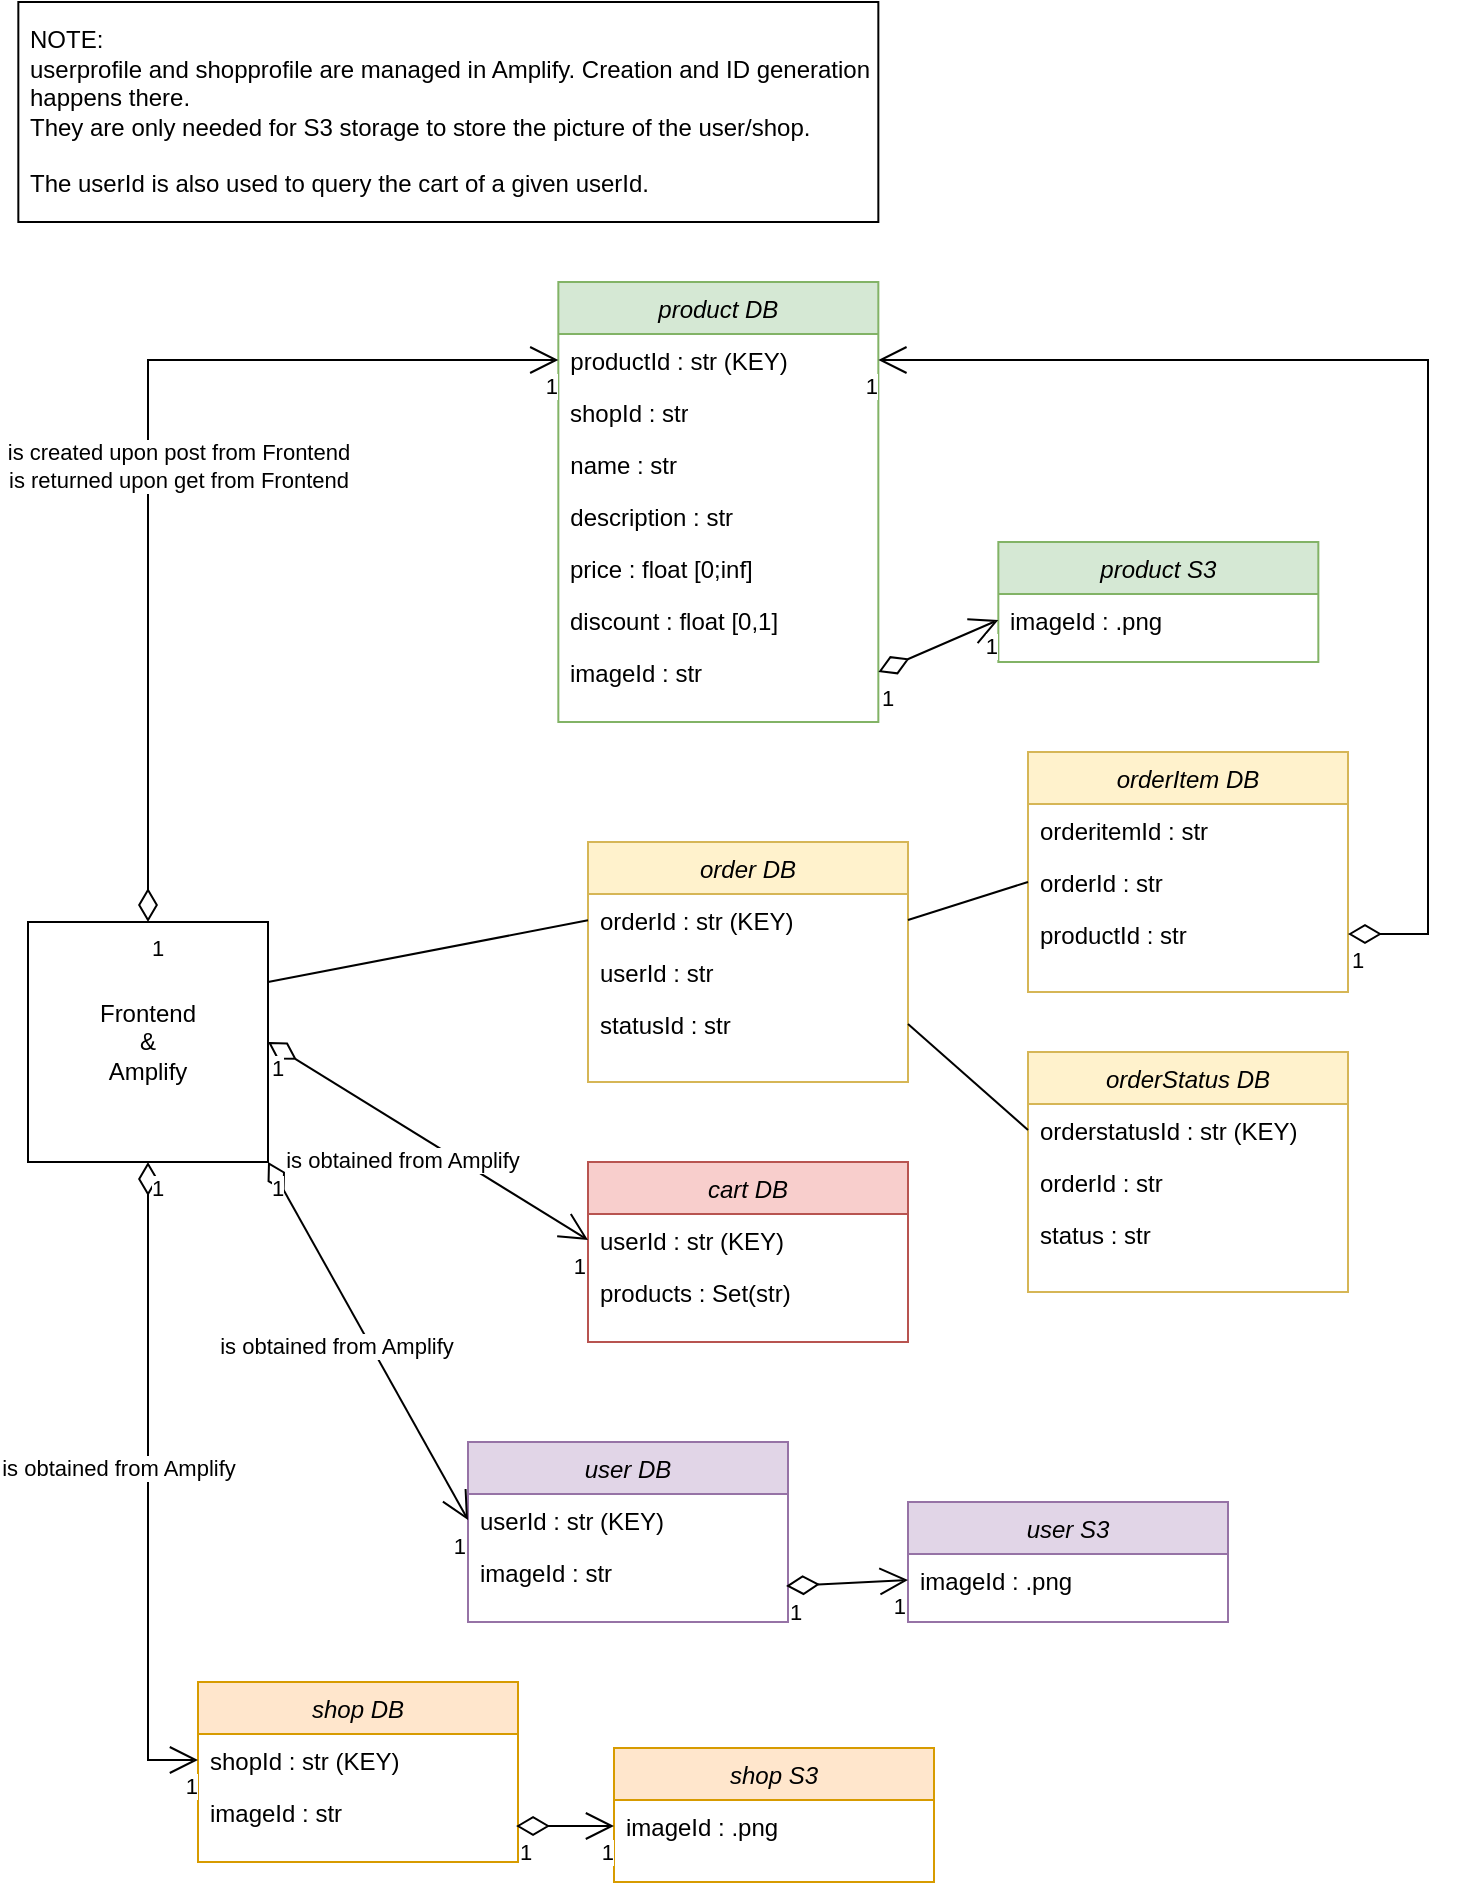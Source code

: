 <mxfile version="21.0.6" type="github">
  <diagram id="C5RBs43oDa-KdzZeNtuy" name="Page-1">
    <mxGraphModel dx="2074" dy="1514" grid="1" gridSize="15" guides="1" tooltips="1" connect="1" arrows="1" fold="1" page="0" pageScale="1" pageWidth="827" pageHeight="1169" math="0" shadow="0">
      <root>
        <mxCell id="WIyWlLk6GJQsqaUBKTNV-0" />
        <mxCell id="WIyWlLk6GJQsqaUBKTNV-1" parent="WIyWlLk6GJQsqaUBKTNV-0" />
        <mxCell id="zkfFHV4jXpPFQw0GAbJ--0" value="product DB" style="swimlane;fontStyle=2;align=center;verticalAlign=top;childLayout=stackLayout;horizontal=1;startSize=26;horizontalStack=0;resizeParent=1;resizeLast=0;collapsible=1;marginBottom=0;rounded=0;shadow=0;strokeWidth=1;fillColor=#d5e8d4;strokeColor=#82b366;" parent="WIyWlLk6GJQsqaUBKTNV-1" vertex="1">
          <mxGeometry x="375.17" y="20" width="160" height="220" as="geometry">
            <mxRectangle x="220" y="120" width="160" height="26" as="alternateBounds" />
          </mxGeometry>
        </mxCell>
        <mxCell id="zkfFHV4jXpPFQw0GAbJ--1" value="productId : str (KEY)" style="text;align=left;verticalAlign=top;spacingLeft=4;spacingRight=4;overflow=hidden;rotatable=0;points=[[0,0.5],[1,0.5]];portConstraint=eastwest;" parent="zkfFHV4jXpPFQw0GAbJ--0" vertex="1">
          <mxGeometry y="26" width="160" height="26" as="geometry" />
        </mxCell>
        <mxCell id="sywLWxaGSmSzc85R-Umz-79" value="shopId : str" style="text;strokeColor=none;fillColor=none;align=left;verticalAlign=top;spacingLeft=4;spacingRight=4;overflow=hidden;rotatable=0;points=[[0,0.5],[1,0.5]];portConstraint=eastwest;whiteSpace=wrap;html=1;" vertex="1" parent="zkfFHV4jXpPFQw0GAbJ--0">
          <mxGeometry y="52" width="160" height="26" as="geometry" />
        </mxCell>
        <mxCell id="zkfFHV4jXpPFQw0GAbJ--2" value="name : str" style="text;align=left;verticalAlign=top;spacingLeft=4;spacingRight=4;overflow=hidden;rotatable=0;points=[[0,0.5],[1,0.5]];portConstraint=eastwest;rounded=0;shadow=0;html=0;" parent="zkfFHV4jXpPFQw0GAbJ--0" vertex="1">
          <mxGeometry y="78" width="160" height="26" as="geometry" />
        </mxCell>
        <mxCell id="zkfFHV4jXpPFQw0GAbJ--3" value="description : str" style="text;align=left;verticalAlign=top;spacingLeft=4;spacingRight=4;overflow=hidden;rotatable=0;points=[[0,0.5],[1,0.5]];portConstraint=eastwest;rounded=0;shadow=0;html=0;" parent="zkfFHV4jXpPFQw0GAbJ--0" vertex="1">
          <mxGeometry y="104" width="160" height="26" as="geometry" />
        </mxCell>
        <mxCell id="sywLWxaGSmSzc85R-Umz-3" value="price : float [0;inf]" style="text;strokeColor=none;fillColor=none;align=left;verticalAlign=top;spacingLeft=4;spacingRight=4;overflow=hidden;rotatable=0;points=[[0,0.5],[1,0.5]];portConstraint=eastwest;whiteSpace=wrap;html=1;" vertex="1" parent="zkfFHV4jXpPFQw0GAbJ--0">
          <mxGeometry y="130" width="160" height="26" as="geometry" />
        </mxCell>
        <mxCell id="sywLWxaGSmSzc85R-Umz-4" value="discount : float [0,1]" style="text;strokeColor=none;fillColor=none;align=left;verticalAlign=top;spacingLeft=4;spacingRight=4;overflow=hidden;rotatable=0;points=[[0,0.5],[1,0.5]];portConstraint=eastwest;whiteSpace=wrap;html=1;" vertex="1" parent="zkfFHV4jXpPFQw0GAbJ--0">
          <mxGeometry y="156" width="160" height="26" as="geometry" />
        </mxCell>
        <mxCell id="sywLWxaGSmSzc85R-Umz-5" value="imageId : str" style="text;strokeColor=none;fillColor=none;align=left;verticalAlign=top;spacingLeft=4;spacingRight=4;overflow=hidden;rotatable=0;points=[[0,0.5],[1,0.5]];portConstraint=eastwest;whiteSpace=wrap;html=1;" vertex="1" parent="zkfFHV4jXpPFQw0GAbJ--0">
          <mxGeometry y="182" width="160" height="26" as="geometry" />
        </mxCell>
        <mxCell id="c2cddBrIJrTPe6UJx0Hl-6" value="Frontend&lt;br&gt;&amp;amp;&lt;br&gt;Amplify" style="whiteSpace=wrap;html=1;aspect=fixed;" parent="WIyWlLk6GJQsqaUBKTNV-1" vertex="1">
          <mxGeometry x="110" y="340" width="120" height="120" as="geometry" />
        </mxCell>
        <mxCell id="sywLWxaGSmSzc85R-Umz-12" value="product S3" style="swimlane;fontStyle=2;align=center;verticalAlign=top;childLayout=stackLayout;horizontal=1;startSize=26;horizontalStack=0;resizeParent=1;resizeLast=0;collapsible=1;marginBottom=0;rounded=0;shadow=0;strokeWidth=1;fillColor=#d5e8d4;strokeColor=#82b366;" vertex="1" parent="WIyWlLk6GJQsqaUBKTNV-1">
          <mxGeometry x="595.17" y="150" width="160" height="60" as="geometry">
            <mxRectangle x="220" y="120" width="160" height="26" as="alternateBounds" />
          </mxGeometry>
        </mxCell>
        <mxCell id="sywLWxaGSmSzc85R-Umz-18" value="imageId : .png" style="text;strokeColor=none;fillColor=none;align=left;verticalAlign=top;spacingLeft=4;spacingRight=4;overflow=hidden;rotatable=0;points=[[0,0.5],[1,0.5]];portConstraint=eastwest;whiteSpace=wrap;html=1;" vertex="1" parent="sywLWxaGSmSzc85R-Umz-12">
          <mxGeometry y="26" width="160" height="26" as="geometry" />
        </mxCell>
        <mxCell id="sywLWxaGSmSzc85R-Umz-19" value="" style="endArrow=open;html=1;endSize=12;startArrow=diamondThin;startSize=14;startFill=0;rounded=0;exitX=1;exitY=0.5;exitDx=0;exitDy=0;entryX=0;entryY=0.5;entryDx=0;entryDy=0;" edge="1" parent="WIyWlLk6GJQsqaUBKTNV-1" source="sywLWxaGSmSzc85R-Umz-5" target="sywLWxaGSmSzc85R-Umz-18">
          <mxGeometry x="-0.06" y="-15" relative="1" as="geometry">
            <mxPoint x="465.17" y="430" as="sourcePoint" />
            <mxPoint x="625.17" y="430" as="targetPoint" />
            <mxPoint as="offset" />
          </mxGeometry>
        </mxCell>
        <mxCell id="sywLWxaGSmSzc85R-Umz-20" value="1" style="edgeLabel;resizable=0;html=1;align=left;verticalAlign=top;" connectable="0" vertex="1" parent="sywLWxaGSmSzc85R-Umz-19">
          <mxGeometry x="-1" relative="1" as="geometry" />
        </mxCell>
        <mxCell id="sywLWxaGSmSzc85R-Umz-21" value="1" style="edgeLabel;resizable=0;html=1;align=right;verticalAlign=top;" connectable="0" vertex="1" parent="sywLWxaGSmSzc85R-Umz-19">
          <mxGeometry x="1" relative="1" as="geometry" />
        </mxCell>
        <mxCell id="sywLWxaGSmSzc85R-Umz-22" value="cart DB" style="swimlane;fontStyle=2;align=center;verticalAlign=top;childLayout=stackLayout;horizontal=1;startSize=26;horizontalStack=0;resizeParent=1;resizeLast=0;collapsible=1;marginBottom=0;rounded=0;shadow=0;strokeWidth=1;fillColor=#f8cecc;strokeColor=#b85450;" vertex="1" parent="WIyWlLk6GJQsqaUBKTNV-1">
          <mxGeometry x="390" y="460" width="160" height="90" as="geometry">
            <mxRectangle x="220" y="120" width="160" height="26" as="alternateBounds" />
          </mxGeometry>
        </mxCell>
        <mxCell id="sywLWxaGSmSzc85R-Umz-23" value="userId : str (KEY)" style="text;align=left;verticalAlign=top;spacingLeft=4;spacingRight=4;overflow=hidden;rotatable=0;points=[[0,0.5],[1,0.5]];portConstraint=eastwest;" vertex="1" parent="sywLWxaGSmSzc85R-Umz-22">
          <mxGeometry y="26" width="160" height="26" as="geometry" />
        </mxCell>
        <mxCell id="sywLWxaGSmSzc85R-Umz-28" value="products : Set(str)" style="text;strokeColor=none;fillColor=none;align=left;verticalAlign=top;spacingLeft=4;spacingRight=4;overflow=hidden;rotatable=0;points=[[0,0.5],[1,0.5]];portConstraint=eastwest;whiteSpace=wrap;html=1;" vertex="1" parent="sywLWxaGSmSzc85R-Umz-22">
          <mxGeometry y="52" width="160" height="26" as="geometry" />
        </mxCell>
        <mxCell id="sywLWxaGSmSzc85R-Umz-36" value="is obtained from Amplify" style="endArrow=open;html=1;endSize=12;startArrow=diamondThin;startSize=14;startFill=0;rounded=0;exitX=1;exitY=0.5;exitDx=0;exitDy=0;entryX=0;entryY=0.5;entryDx=0;entryDy=0;" edge="1" parent="WIyWlLk6GJQsqaUBKTNV-1" source="c2cddBrIJrTPe6UJx0Hl-6" target="sywLWxaGSmSzc85R-Umz-23">
          <mxGeometry x="-0.06" y="-15" relative="1" as="geometry">
            <mxPoint x="390" y="299" as="sourcePoint" />
            <mxPoint x="460" y="169" as="targetPoint" />
            <mxPoint as="offset" />
          </mxGeometry>
        </mxCell>
        <mxCell id="sywLWxaGSmSzc85R-Umz-37" value="1" style="edgeLabel;resizable=0;html=1;align=left;verticalAlign=top;" connectable="0" vertex="1" parent="sywLWxaGSmSzc85R-Umz-36">
          <mxGeometry x="-1" relative="1" as="geometry" />
        </mxCell>
        <mxCell id="sywLWxaGSmSzc85R-Umz-38" value="1" style="edgeLabel;resizable=0;html=1;align=right;verticalAlign=top;" connectable="0" vertex="1" parent="sywLWxaGSmSzc85R-Umz-36">
          <mxGeometry x="1" relative="1" as="geometry" />
        </mxCell>
        <mxCell id="sywLWxaGSmSzc85R-Umz-43" value="is created upon post from Frontend&lt;br&gt;is returned upon get from Frontend" style="endArrow=open;html=1;endSize=12;startArrow=diamondThin;startSize=14;startFill=0;rounded=0;exitX=0.5;exitY=0;exitDx=0;exitDy=0;entryX=0;entryY=0.5;entryDx=0;entryDy=0;edgeStyle=orthogonalEdgeStyle;" edge="1" parent="WIyWlLk6GJQsqaUBKTNV-1" source="c2cddBrIJrTPe6UJx0Hl-6" target="zkfFHV4jXpPFQw0GAbJ--1">
          <mxGeometry x="-0.06" y="-15" relative="1" as="geometry">
            <mxPoint x="210" y="410" as="sourcePoint" />
            <mxPoint x="424" y="409" as="targetPoint" />
            <mxPoint as="offset" />
          </mxGeometry>
        </mxCell>
        <mxCell id="sywLWxaGSmSzc85R-Umz-44" value="1" style="edgeLabel;resizable=0;html=1;align=left;verticalAlign=top;" connectable="0" vertex="1" parent="sywLWxaGSmSzc85R-Umz-43">
          <mxGeometry x="-1" relative="1" as="geometry" />
        </mxCell>
        <mxCell id="sywLWxaGSmSzc85R-Umz-45" value="1" style="edgeLabel;resizable=0;html=1;align=right;verticalAlign=top;" connectable="0" vertex="1" parent="sywLWxaGSmSzc85R-Umz-43">
          <mxGeometry x="1" relative="1" as="geometry" />
        </mxCell>
        <mxCell id="sywLWxaGSmSzc85R-Umz-46" value="user DB" style="swimlane;fontStyle=2;align=center;verticalAlign=top;childLayout=stackLayout;horizontal=1;startSize=26;horizontalStack=0;resizeParent=1;resizeLast=0;collapsible=1;marginBottom=0;rounded=0;shadow=0;strokeWidth=1;fillColor=#e1d5e7;strokeColor=#9673a6;" vertex="1" parent="WIyWlLk6GJQsqaUBKTNV-1">
          <mxGeometry x="330" y="600" width="160" height="90" as="geometry">
            <mxRectangle x="220" y="120" width="160" height="26" as="alternateBounds" />
          </mxGeometry>
        </mxCell>
        <mxCell id="sywLWxaGSmSzc85R-Umz-47" value="userId : str (KEY)" style="text;align=left;verticalAlign=top;spacingLeft=4;spacingRight=4;overflow=hidden;rotatable=0;points=[[0,0.5],[1,0.5]];portConstraint=eastwest;" vertex="1" parent="sywLWxaGSmSzc85R-Umz-46">
          <mxGeometry y="26" width="160" height="26" as="geometry" />
        </mxCell>
        <mxCell id="sywLWxaGSmSzc85R-Umz-48" value="imageId : str" style="text;strokeColor=none;fillColor=none;align=left;verticalAlign=top;spacingLeft=4;spacingRight=4;overflow=hidden;rotatable=0;points=[[0,0.5],[1,0.5]];portConstraint=eastwest;whiteSpace=wrap;html=1;" vertex="1" parent="sywLWxaGSmSzc85R-Umz-46">
          <mxGeometry y="52" width="160" height="26" as="geometry" />
        </mxCell>
        <mxCell id="sywLWxaGSmSzc85R-Umz-49" value="is obtained from Amplify" style="endArrow=open;html=1;endSize=12;startArrow=diamondThin;startSize=14;startFill=0;rounded=0;exitX=1;exitY=1;exitDx=0;exitDy=0;entryX=0;entryY=0.5;entryDx=0;entryDy=0;" edge="1" parent="WIyWlLk6GJQsqaUBKTNV-1" source="c2cddBrIJrTPe6UJx0Hl-6" target="sywLWxaGSmSzc85R-Umz-47">
          <mxGeometry x="-0.06" y="-15" relative="1" as="geometry">
            <mxPoint x="210" y="410" as="sourcePoint" />
            <mxPoint x="400" y="409" as="targetPoint" />
            <mxPoint as="offset" />
          </mxGeometry>
        </mxCell>
        <mxCell id="sywLWxaGSmSzc85R-Umz-50" value="1" style="edgeLabel;resizable=0;html=1;align=left;verticalAlign=top;" connectable="0" vertex="1" parent="sywLWxaGSmSzc85R-Umz-49">
          <mxGeometry x="-1" relative="1" as="geometry" />
        </mxCell>
        <mxCell id="sywLWxaGSmSzc85R-Umz-51" value="1" style="edgeLabel;resizable=0;html=1;align=right;verticalAlign=top;" connectable="0" vertex="1" parent="sywLWxaGSmSzc85R-Umz-49">
          <mxGeometry x="1" relative="1" as="geometry" />
        </mxCell>
        <mxCell id="sywLWxaGSmSzc85R-Umz-52" value="user S3" style="swimlane;fontStyle=2;align=center;verticalAlign=top;childLayout=stackLayout;horizontal=1;startSize=26;horizontalStack=0;resizeParent=1;resizeLast=0;collapsible=1;marginBottom=0;rounded=0;shadow=0;strokeWidth=1;fillColor=#e1d5e7;strokeColor=#9673a6;" vertex="1" parent="WIyWlLk6GJQsqaUBKTNV-1">
          <mxGeometry x="550" y="630" width="160" height="60" as="geometry">
            <mxRectangle x="220" y="120" width="160" height="26" as="alternateBounds" />
          </mxGeometry>
        </mxCell>
        <mxCell id="sywLWxaGSmSzc85R-Umz-53" value="imageId : .png" style="text;strokeColor=none;fillColor=none;align=left;verticalAlign=top;spacingLeft=4;spacingRight=4;overflow=hidden;rotatable=0;points=[[0,0.5],[1,0.5]];portConstraint=eastwest;whiteSpace=wrap;html=1;" vertex="1" parent="sywLWxaGSmSzc85R-Umz-52">
          <mxGeometry y="26" width="160" height="26" as="geometry" />
        </mxCell>
        <mxCell id="sywLWxaGSmSzc85R-Umz-54" value="" style="endArrow=open;html=1;endSize=12;startArrow=diamondThin;startSize=14;startFill=0;rounded=0;exitX=0.994;exitY=0.769;exitDx=0;exitDy=0;entryX=0;entryY=0.5;entryDx=0;entryDy=0;exitPerimeter=0;" edge="1" parent="WIyWlLk6GJQsqaUBKTNV-1" source="sywLWxaGSmSzc85R-Umz-48" target="sywLWxaGSmSzc85R-Umz-53">
          <mxGeometry x="-0.06" y="-15" relative="1" as="geometry">
            <mxPoint x="430" y="394" as="sourcePoint" />
            <mxPoint x="490" y="394" as="targetPoint" />
            <mxPoint as="offset" />
          </mxGeometry>
        </mxCell>
        <mxCell id="sywLWxaGSmSzc85R-Umz-55" value="1" style="edgeLabel;resizable=0;html=1;align=left;verticalAlign=top;" connectable="0" vertex="1" parent="sywLWxaGSmSzc85R-Umz-54">
          <mxGeometry x="-1" relative="1" as="geometry" />
        </mxCell>
        <mxCell id="sywLWxaGSmSzc85R-Umz-56" value="1" style="edgeLabel;resizable=0;html=1;align=right;verticalAlign=top;" connectable="0" vertex="1" parent="sywLWxaGSmSzc85R-Umz-54">
          <mxGeometry x="1" relative="1" as="geometry" />
        </mxCell>
        <mxCell id="sywLWxaGSmSzc85R-Umz-60" value="shop DB" style="swimlane;fontStyle=2;align=center;verticalAlign=top;childLayout=stackLayout;horizontal=1;startSize=26;horizontalStack=0;resizeParent=1;resizeLast=0;collapsible=1;marginBottom=0;rounded=0;shadow=0;strokeWidth=1;fillColor=#ffe6cc;strokeColor=#d79b00;" vertex="1" parent="WIyWlLk6GJQsqaUBKTNV-1">
          <mxGeometry x="195" y="720" width="160" height="90" as="geometry">
            <mxRectangle x="220" y="120" width="160" height="26" as="alternateBounds" />
          </mxGeometry>
        </mxCell>
        <mxCell id="sywLWxaGSmSzc85R-Umz-61" value="shopId : str (KEY)" style="text;align=left;verticalAlign=top;spacingLeft=4;spacingRight=4;overflow=hidden;rotatable=0;points=[[0,0.5],[1,0.5]];portConstraint=eastwest;" vertex="1" parent="sywLWxaGSmSzc85R-Umz-60">
          <mxGeometry y="26" width="160" height="26" as="geometry" />
        </mxCell>
        <mxCell id="sywLWxaGSmSzc85R-Umz-62" value="imageId : str" style="text;strokeColor=none;fillColor=none;align=left;verticalAlign=top;spacingLeft=4;spacingRight=4;overflow=hidden;rotatable=0;points=[[0,0.5],[1,0.5]];portConstraint=eastwest;whiteSpace=wrap;html=1;" vertex="1" parent="sywLWxaGSmSzc85R-Umz-60">
          <mxGeometry y="52" width="160" height="26" as="geometry" />
        </mxCell>
        <mxCell id="sywLWxaGSmSzc85R-Umz-63" value="is obtained from Amplify" style="endArrow=open;html=1;endSize=12;startArrow=diamondThin;startSize=14;startFill=0;rounded=0;exitX=0.5;exitY=1;exitDx=0;exitDy=0;entryX=0;entryY=0.5;entryDx=0;entryDy=0;edgeStyle=orthogonalEdgeStyle;" edge="1" parent="WIyWlLk6GJQsqaUBKTNV-1" target="sywLWxaGSmSzc85R-Umz-61" source="c2cddBrIJrTPe6UJx0Hl-6">
          <mxGeometry x="-0.06" y="-15" relative="1" as="geometry">
            <mxPoint x="120" y="600" as="sourcePoint" />
            <mxPoint x="380" y="549" as="targetPoint" />
            <mxPoint as="offset" />
          </mxGeometry>
        </mxCell>
        <mxCell id="sywLWxaGSmSzc85R-Umz-64" value="1" style="edgeLabel;resizable=0;html=1;align=left;verticalAlign=top;" connectable="0" vertex="1" parent="sywLWxaGSmSzc85R-Umz-63">
          <mxGeometry x="-1" relative="1" as="geometry" />
        </mxCell>
        <mxCell id="sywLWxaGSmSzc85R-Umz-65" value="1" style="edgeLabel;resizable=0;html=1;align=right;verticalAlign=top;" connectable="0" vertex="1" parent="sywLWxaGSmSzc85R-Umz-63">
          <mxGeometry x="1" relative="1" as="geometry" />
        </mxCell>
        <mxCell id="sywLWxaGSmSzc85R-Umz-66" value="shop S3" style="swimlane;fontStyle=2;align=center;verticalAlign=top;childLayout=stackLayout;horizontal=1;startSize=26;horizontalStack=0;resizeParent=1;resizeLast=0;collapsible=1;marginBottom=0;rounded=0;shadow=0;strokeWidth=1;fillColor=#ffe6cc;strokeColor=#d79b00;" vertex="1" parent="WIyWlLk6GJQsqaUBKTNV-1">
          <mxGeometry x="403" y="753" width="160" height="67" as="geometry">
            <mxRectangle x="220" y="120" width="160" height="26" as="alternateBounds" />
          </mxGeometry>
        </mxCell>
        <mxCell id="sywLWxaGSmSzc85R-Umz-67" value="imageId : .png" style="text;strokeColor=none;fillColor=none;align=left;verticalAlign=top;spacingLeft=4;spacingRight=4;overflow=hidden;rotatable=0;points=[[0,0.5],[1,0.5]];portConstraint=eastwest;whiteSpace=wrap;html=1;" vertex="1" parent="sywLWxaGSmSzc85R-Umz-66">
          <mxGeometry y="26" width="160" height="26" as="geometry" />
        </mxCell>
        <mxCell id="sywLWxaGSmSzc85R-Umz-68" value="" style="endArrow=open;html=1;endSize=12;startArrow=diamondThin;startSize=14;startFill=0;rounded=0;exitX=0.994;exitY=0.769;exitDx=0;exitDy=0;entryX=0;entryY=0.5;entryDx=0;entryDy=0;exitPerimeter=0;" edge="1" parent="WIyWlLk6GJQsqaUBKTNV-1" source="sywLWxaGSmSzc85R-Umz-62" target="sywLWxaGSmSzc85R-Umz-67">
          <mxGeometry x="-0.06" y="-15" relative="1" as="geometry">
            <mxPoint x="230" y="514.4" as="sourcePoint" />
            <mxPoint x="290" y="514.4" as="targetPoint" />
            <mxPoint as="offset" />
          </mxGeometry>
        </mxCell>
        <mxCell id="sywLWxaGSmSzc85R-Umz-69" value="1" style="edgeLabel;resizable=0;html=1;align=left;verticalAlign=top;" connectable="0" vertex="1" parent="sywLWxaGSmSzc85R-Umz-68">
          <mxGeometry x="-1" relative="1" as="geometry" />
        </mxCell>
        <mxCell id="sywLWxaGSmSzc85R-Umz-70" value="1" style="edgeLabel;resizable=0;html=1;align=right;verticalAlign=top;" connectable="0" vertex="1" parent="sywLWxaGSmSzc85R-Umz-68">
          <mxGeometry x="1" relative="1" as="geometry" />
        </mxCell>
        <mxCell id="sywLWxaGSmSzc85R-Umz-71" value="NOTE:&lt;br&gt;userprofile and shopprofile are managed in Amplify. Creation and ID generation happens there.&lt;br&gt;They are only needed for S3 storage to store the picture of the user/shop.&lt;br&gt;&lt;br&gt;The userId is also used to query the cart of a given userId." style="rounded=0;whiteSpace=wrap;html=1;align=left;spacingLeft=4;" vertex="1" parent="WIyWlLk6GJQsqaUBKTNV-1">
          <mxGeometry x="105.17" y="-120" width="430" height="110" as="geometry" />
        </mxCell>
        <mxCell id="sywLWxaGSmSzc85R-Umz-72" value="order DB" style="swimlane;fontStyle=2;align=center;verticalAlign=top;childLayout=stackLayout;horizontal=1;startSize=26;horizontalStack=0;resizeParent=1;resizeLast=0;collapsible=1;marginBottom=0;rounded=0;shadow=0;strokeWidth=1;fillColor=#fff2cc;strokeColor=#d6b656;" vertex="1" parent="WIyWlLk6GJQsqaUBKTNV-1">
          <mxGeometry x="390" y="300" width="160" height="120" as="geometry">
            <mxRectangle x="220" y="120" width="160" height="26" as="alternateBounds" />
          </mxGeometry>
        </mxCell>
        <mxCell id="sywLWxaGSmSzc85R-Umz-73" value="orderId : str (KEY)" style="text;align=left;verticalAlign=top;spacingLeft=4;spacingRight=4;overflow=hidden;rotatable=0;points=[[0,0.5],[1,0.5]];portConstraint=eastwest;" vertex="1" parent="sywLWxaGSmSzc85R-Umz-72">
          <mxGeometry y="26" width="160" height="26" as="geometry" />
        </mxCell>
        <mxCell id="sywLWxaGSmSzc85R-Umz-74" value="userId : str" style="text;align=left;verticalAlign=top;spacingLeft=4;spacingRight=4;overflow=hidden;rotatable=0;points=[[0,0.5],[1,0.5]];portConstraint=eastwest;rounded=0;shadow=0;html=0;" vertex="1" parent="sywLWxaGSmSzc85R-Umz-72">
          <mxGeometry y="52" width="160" height="26" as="geometry" />
        </mxCell>
        <mxCell id="sywLWxaGSmSzc85R-Umz-75" value="statusId : str" style="text;align=left;verticalAlign=top;spacingLeft=4;spacingRight=4;overflow=hidden;rotatable=0;points=[[0,0.5],[1,0.5]];portConstraint=eastwest;rounded=0;shadow=0;html=0;" vertex="1" parent="sywLWxaGSmSzc85R-Umz-72">
          <mxGeometry y="78" width="160" height="26" as="geometry" />
        </mxCell>
        <mxCell id="sywLWxaGSmSzc85R-Umz-80" value="" style="endArrow=none;startArrow=none;endFill=0;startFill=0;endSize=8;html=1;verticalAlign=bottom;labelBackgroundColor=none;strokeWidth=1;rounded=0;exitX=1;exitY=0.25;exitDx=0;exitDy=0;" edge="1" parent="WIyWlLk6GJQsqaUBKTNV-1" source="c2cddBrIJrTPe6UJx0Hl-6">
          <mxGeometry width="160" relative="1" as="geometry">
            <mxPoint x="230" y="339.17" as="sourcePoint" />
            <mxPoint x="390" y="339.17" as="targetPoint" />
          </mxGeometry>
        </mxCell>
        <mxCell id="sywLWxaGSmSzc85R-Umz-81" value="orderStatus DB" style="swimlane;fontStyle=2;align=center;verticalAlign=top;childLayout=stackLayout;horizontal=1;startSize=26;horizontalStack=0;resizeParent=1;resizeLast=0;collapsible=1;marginBottom=0;rounded=0;shadow=0;strokeWidth=1;fillColor=#fff2cc;strokeColor=#d6b656;" vertex="1" parent="WIyWlLk6GJQsqaUBKTNV-1">
          <mxGeometry x="610" y="405" width="160" height="120" as="geometry">
            <mxRectangle x="220" y="120" width="160" height="26" as="alternateBounds" />
          </mxGeometry>
        </mxCell>
        <mxCell id="sywLWxaGSmSzc85R-Umz-82" value="orderstatusId : str (KEY)" style="text;align=left;verticalAlign=top;spacingLeft=4;spacingRight=4;overflow=hidden;rotatable=0;points=[[0,0.5],[1,0.5]];portConstraint=eastwest;" vertex="1" parent="sywLWxaGSmSzc85R-Umz-81">
          <mxGeometry y="26" width="160" height="26" as="geometry" />
        </mxCell>
        <mxCell id="sywLWxaGSmSzc85R-Umz-83" value="orderId : str" style="text;align=left;verticalAlign=top;spacingLeft=4;spacingRight=4;overflow=hidden;rotatable=0;points=[[0,0.5],[1,0.5]];portConstraint=eastwest;rounded=0;shadow=0;html=0;" vertex="1" parent="sywLWxaGSmSzc85R-Umz-81">
          <mxGeometry y="52" width="160" height="26" as="geometry" />
        </mxCell>
        <mxCell id="sywLWxaGSmSzc85R-Umz-84" value="status : str" style="text;align=left;verticalAlign=top;spacingLeft=4;spacingRight=4;overflow=hidden;rotatable=0;points=[[0,0.5],[1,0.5]];portConstraint=eastwest;rounded=0;shadow=0;html=0;" vertex="1" parent="sywLWxaGSmSzc85R-Umz-81">
          <mxGeometry y="78" width="160" height="26" as="geometry" />
        </mxCell>
        <mxCell id="sywLWxaGSmSzc85R-Umz-85" value="" style="endArrow=none;startArrow=none;endFill=0;startFill=0;endSize=8;html=1;verticalAlign=bottom;labelBackgroundColor=none;strokeWidth=1;rounded=0;exitX=1;exitY=0.5;exitDx=0;exitDy=0;entryX=0;entryY=0.5;entryDx=0;entryDy=0;" edge="1" parent="WIyWlLk6GJQsqaUBKTNV-1" source="sywLWxaGSmSzc85R-Umz-75" target="sywLWxaGSmSzc85R-Umz-82">
          <mxGeometry width="160" relative="1" as="geometry">
            <mxPoint x="215" y="355" as="sourcePoint" />
            <mxPoint x="405" y="354.17" as="targetPoint" />
          </mxGeometry>
        </mxCell>
        <mxCell id="sywLWxaGSmSzc85R-Umz-86" value="orderItem DB" style="swimlane;fontStyle=2;align=center;verticalAlign=top;childLayout=stackLayout;horizontal=1;startSize=26;horizontalStack=0;resizeParent=1;resizeLast=0;collapsible=1;marginBottom=0;rounded=0;shadow=0;strokeWidth=1;fillColor=#fff2cc;strokeColor=#d6b656;" vertex="1" parent="WIyWlLk6GJQsqaUBKTNV-1">
          <mxGeometry x="610" y="255" width="160" height="120" as="geometry">
            <mxRectangle x="220" y="120" width="160" height="26" as="alternateBounds" />
          </mxGeometry>
        </mxCell>
        <mxCell id="sywLWxaGSmSzc85R-Umz-87" value="orderitemId : str" style="text;align=left;verticalAlign=top;spacingLeft=4;spacingRight=4;overflow=hidden;rotatable=0;points=[[0,0.5],[1,0.5]];portConstraint=eastwest;" vertex="1" parent="sywLWxaGSmSzc85R-Umz-86">
          <mxGeometry y="26" width="160" height="26" as="geometry" />
        </mxCell>
        <mxCell id="sywLWxaGSmSzc85R-Umz-88" value="orderId : str" style="text;align=left;verticalAlign=top;spacingLeft=4;spacingRight=4;overflow=hidden;rotatable=0;points=[[0,0.5],[1,0.5]];portConstraint=eastwest;rounded=0;shadow=0;html=0;" vertex="1" parent="sywLWxaGSmSzc85R-Umz-86">
          <mxGeometry y="52" width="160" height="26" as="geometry" />
        </mxCell>
        <mxCell id="sywLWxaGSmSzc85R-Umz-89" value="productId : str" style="text;align=left;verticalAlign=top;spacingLeft=4;spacingRight=4;overflow=hidden;rotatable=0;points=[[0,0.5],[1,0.5]];portConstraint=eastwest;rounded=0;shadow=0;html=0;" vertex="1" parent="sywLWxaGSmSzc85R-Umz-86">
          <mxGeometry y="78" width="160" height="26" as="geometry" />
        </mxCell>
        <mxCell id="sywLWxaGSmSzc85R-Umz-90" value="" style="endArrow=none;startArrow=none;endFill=0;startFill=0;endSize=8;html=1;verticalAlign=bottom;labelBackgroundColor=none;strokeWidth=1;rounded=0;exitX=1;exitY=0.5;exitDx=0;exitDy=0;entryX=0;entryY=0.5;entryDx=0;entryDy=0;" edge="1" parent="WIyWlLk6GJQsqaUBKTNV-1" source="sywLWxaGSmSzc85R-Umz-73" target="sywLWxaGSmSzc85R-Umz-88">
          <mxGeometry width="160" relative="1" as="geometry">
            <mxPoint x="565" y="406" as="sourcePoint" />
            <mxPoint x="625" y="459" as="targetPoint" />
          </mxGeometry>
        </mxCell>
        <mxCell id="sywLWxaGSmSzc85R-Umz-91" value="" style="endArrow=open;html=1;endSize=12;startArrow=diamondThin;startSize=14;startFill=0;rounded=0;exitX=1;exitY=0.5;exitDx=0;exitDy=0;entryX=1;entryY=0.5;entryDx=0;entryDy=0;edgeStyle=orthogonalEdgeStyle;" edge="1" parent="WIyWlLk6GJQsqaUBKTNV-1" source="sywLWxaGSmSzc85R-Umz-89" target="zkfFHV4jXpPFQw0GAbJ--1">
          <mxGeometry x="-0.06" y="-15" relative="1" as="geometry">
            <mxPoint x="155" y="355" as="sourcePoint" />
            <mxPoint x="390" y="74" as="targetPoint" />
            <mxPoint as="offset" />
            <Array as="points">
              <mxPoint x="810" y="346" />
              <mxPoint x="810" y="59" />
            </Array>
          </mxGeometry>
        </mxCell>
        <mxCell id="sywLWxaGSmSzc85R-Umz-92" value="1" style="edgeLabel;resizable=0;html=1;align=left;verticalAlign=top;" connectable="0" vertex="1" parent="sywLWxaGSmSzc85R-Umz-91">
          <mxGeometry x="-1" relative="1" as="geometry" />
        </mxCell>
        <mxCell id="sywLWxaGSmSzc85R-Umz-93" value="1" style="edgeLabel;resizable=0;html=1;align=right;verticalAlign=top;" connectable="0" vertex="1" parent="sywLWxaGSmSzc85R-Umz-91">
          <mxGeometry x="1" relative="1" as="geometry" />
        </mxCell>
      </root>
    </mxGraphModel>
  </diagram>
</mxfile>
